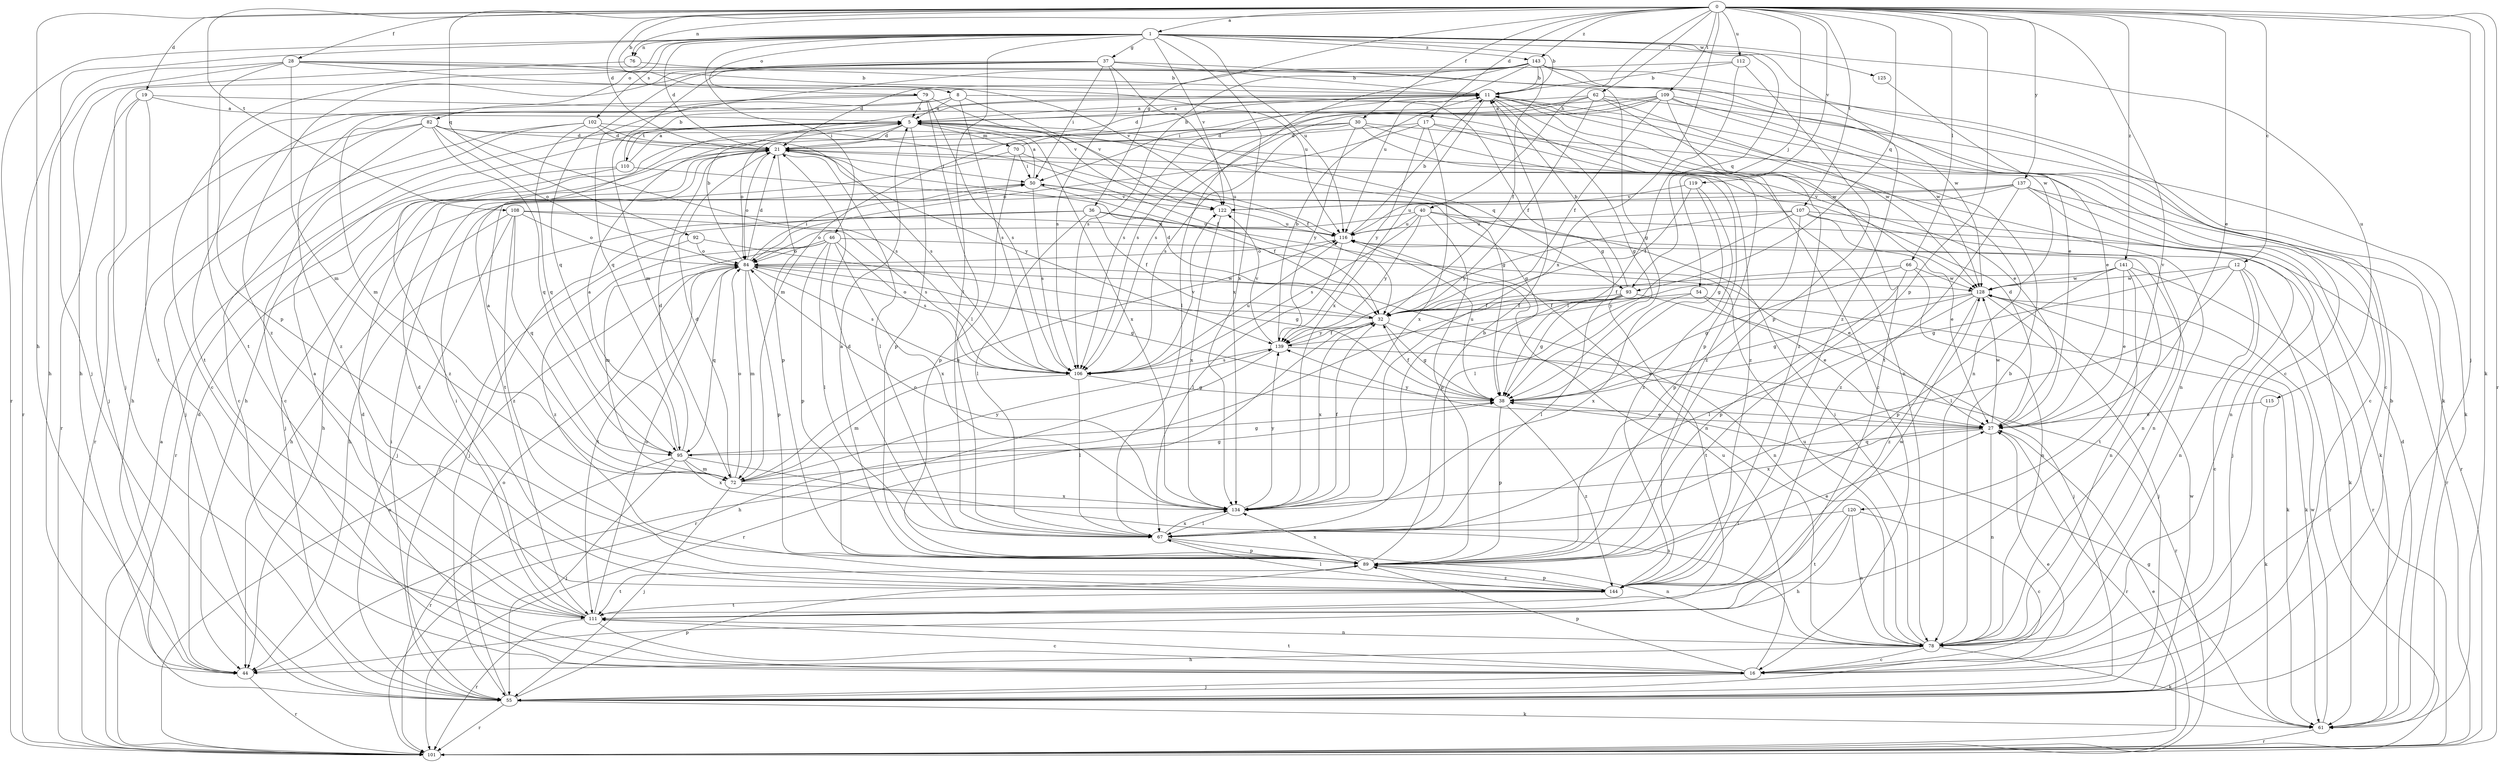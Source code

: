 strict digraph  {
0;
1;
5;
8;
11;
12;
16;
17;
19;
21;
27;
28;
30;
32;
36;
37;
38;
40;
44;
46;
50;
54;
55;
61;
62;
66;
67;
70;
72;
76;
78;
79;
82;
84;
89;
92;
93;
95;
101;
102;
106;
107;
108;
109;
110;
111;
112;
115;
116;
119;
120;
122;
125;
128;
134;
137;
139;
141;
143;
144;
0 -> 1  [label=a];
0 -> 8  [label=b];
0 -> 12  [label=c];
0 -> 17  [label=d];
0 -> 19  [label=d];
0 -> 21  [label=d];
0 -> 27  [label=e];
0 -> 28  [label=f];
0 -> 30  [label=f];
0 -> 36  [label=g];
0 -> 40  [label=h];
0 -> 44  [label=h];
0 -> 54  [label=j];
0 -> 55  [label=j];
0 -> 61  [label=k];
0 -> 62  [label=l];
0 -> 66  [label=l];
0 -> 76  [label=n];
0 -> 89  [label=p];
0 -> 92  [label=q];
0 -> 93  [label=q];
0 -> 101  [label=r];
0 -> 107  [label=t];
0 -> 108  [label=t];
0 -> 109  [label=t];
0 -> 112  [label=u];
0 -> 119  [label=v];
0 -> 120  [label=v];
0 -> 134  [label=x];
0 -> 137  [label=y];
0 -> 141  [label=z];
0 -> 143  [label=z];
1 -> 11  [label=b];
1 -> 21  [label=d];
1 -> 37  [label=g];
1 -> 46  [label=i];
1 -> 55  [label=j];
1 -> 67  [label=l];
1 -> 76  [label=n];
1 -> 79  [label=o];
1 -> 82  [label=o];
1 -> 93  [label=q];
1 -> 101  [label=r];
1 -> 102  [label=s];
1 -> 115  [label=u];
1 -> 116  [label=u];
1 -> 122  [label=v];
1 -> 125  [label=w];
1 -> 134  [label=x];
1 -> 143  [label=z];
1 -> 144  [label=z];
5 -> 21  [label=d];
5 -> 32  [label=f];
5 -> 38  [label=g];
5 -> 70  [label=m];
5 -> 84  [label=o];
5 -> 89  [label=p];
5 -> 93  [label=q];
5 -> 110  [label=t];
5 -> 134  [label=x];
8 -> 5  [label=a];
8 -> 38  [label=g];
8 -> 72  [label=m];
8 -> 106  [label=s];
8 -> 122  [label=v];
8 -> 144  [label=z];
11 -> 5  [label=a];
11 -> 16  [label=c];
11 -> 38  [label=g];
11 -> 78  [label=n];
11 -> 106  [label=s];
11 -> 128  [label=w];
11 -> 134  [label=x];
12 -> 16  [label=c];
12 -> 38  [label=g];
12 -> 67  [label=l];
12 -> 78  [label=n];
12 -> 101  [label=r];
12 -> 128  [label=w];
16 -> 21  [label=d];
16 -> 55  [label=j];
16 -> 89  [label=p];
16 -> 111  [label=t];
16 -> 116  [label=u];
17 -> 21  [label=d];
17 -> 78  [label=n];
17 -> 84  [label=o];
17 -> 134  [label=x];
17 -> 139  [label=y];
17 -> 144  [label=z];
19 -> 5  [label=a];
19 -> 55  [label=j];
19 -> 78  [label=n];
19 -> 101  [label=r];
19 -> 111  [label=t];
21 -> 50  [label=i];
21 -> 55  [label=j];
21 -> 67  [label=l];
21 -> 84  [label=o];
21 -> 89  [label=p];
21 -> 139  [label=y];
27 -> 21  [label=d];
27 -> 78  [label=n];
27 -> 95  [label=q];
27 -> 101  [label=r];
27 -> 128  [label=w];
27 -> 134  [label=x];
27 -> 139  [label=y];
28 -> 11  [label=b];
28 -> 44  [label=h];
28 -> 61  [label=k];
28 -> 72  [label=m];
28 -> 89  [label=p];
28 -> 101  [label=r];
28 -> 116  [label=u];
28 -> 122  [label=v];
30 -> 16  [label=c];
30 -> 21  [label=d];
30 -> 44  [label=h];
30 -> 89  [label=p];
30 -> 106  [label=s];
30 -> 139  [label=y];
30 -> 144  [label=z];
32 -> 21  [label=d];
32 -> 27  [label=e];
32 -> 38  [label=g];
32 -> 84  [label=o];
32 -> 101  [label=r];
32 -> 134  [label=x];
32 -> 139  [label=y];
36 -> 32  [label=f];
36 -> 44  [label=h];
36 -> 55  [label=j];
36 -> 67  [label=l];
36 -> 78  [label=n];
36 -> 116  [label=u];
37 -> 11  [label=b];
37 -> 38  [label=g];
37 -> 50  [label=i];
37 -> 72  [label=m];
37 -> 95  [label=q];
37 -> 106  [label=s];
37 -> 111  [label=t];
37 -> 134  [label=x];
37 -> 144  [label=z];
38 -> 27  [label=e];
38 -> 32  [label=f];
38 -> 89  [label=p];
38 -> 116  [label=u];
38 -> 144  [label=z];
40 -> 78  [label=n];
40 -> 84  [label=o];
40 -> 89  [label=p];
40 -> 101  [label=r];
40 -> 106  [label=s];
40 -> 116  [label=u];
40 -> 139  [label=y];
44 -> 21  [label=d];
44 -> 101  [label=r];
46 -> 27  [label=e];
46 -> 67  [label=l];
46 -> 72  [label=m];
46 -> 84  [label=o];
46 -> 89  [label=p];
46 -> 106  [label=s];
46 -> 134  [label=x];
46 -> 144  [label=z];
50 -> 5  [label=a];
50 -> 32  [label=f];
50 -> 106  [label=s];
50 -> 122  [label=v];
54 -> 27  [label=e];
54 -> 32  [label=f];
54 -> 61  [label=k];
54 -> 134  [label=x];
55 -> 11  [label=b];
55 -> 27  [label=e];
55 -> 50  [label=i];
55 -> 61  [label=k];
55 -> 84  [label=o];
55 -> 89  [label=p];
55 -> 101  [label=r];
55 -> 128  [label=w];
61 -> 21  [label=d];
61 -> 38  [label=g];
61 -> 101  [label=r];
61 -> 128  [label=w];
62 -> 5  [label=a];
62 -> 21  [label=d];
62 -> 32  [label=f];
62 -> 61  [label=k];
62 -> 106  [label=s];
62 -> 111  [label=t];
62 -> 128  [label=w];
66 -> 32  [label=f];
66 -> 38  [label=g];
66 -> 78  [label=n];
66 -> 89  [label=p];
66 -> 128  [label=w];
67 -> 21  [label=d];
67 -> 78  [label=n];
67 -> 89  [label=p];
67 -> 134  [label=x];
70 -> 11  [label=b];
70 -> 50  [label=i];
70 -> 89  [label=p];
70 -> 111  [label=t];
70 -> 116  [label=u];
72 -> 5  [label=a];
72 -> 21  [label=d];
72 -> 38  [label=g];
72 -> 55  [label=j];
72 -> 84  [label=o];
72 -> 116  [label=u];
72 -> 134  [label=x];
72 -> 139  [label=y];
76 -> 11  [label=b];
76 -> 44  [label=h];
78 -> 11  [label=b];
78 -> 16  [label=c];
78 -> 44  [label=h];
78 -> 50  [label=i];
78 -> 61  [label=k];
78 -> 116  [label=u];
79 -> 5  [label=a];
79 -> 16  [label=c];
79 -> 67  [label=l];
79 -> 106  [label=s];
79 -> 111  [label=t];
79 -> 122  [label=v];
82 -> 16  [label=c];
82 -> 21  [label=d];
82 -> 32  [label=f];
82 -> 44  [label=h];
82 -> 84  [label=o];
82 -> 95  [label=q];
82 -> 101  [label=r];
82 -> 106  [label=s];
84 -> 11  [label=b];
84 -> 21  [label=d];
84 -> 38  [label=g];
84 -> 50  [label=i];
84 -> 72  [label=m];
84 -> 78  [label=n];
84 -> 89  [label=p];
84 -> 95  [label=q];
84 -> 106  [label=s];
84 -> 111  [label=t];
84 -> 128  [label=w];
89 -> 5  [label=a];
89 -> 11  [label=b];
89 -> 27  [label=e];
89 -> 111  [label=t];
89 -> 134  [label=x];
89 -> 144  [label=z];
92 -> 38  [label=g];
92 -> 55  [label=j];
92 -> 84  [label=o];
93 -> 11  [label=b];
93 -> 32  [label=f];
93 -> 38  [label=g];
93 -> 55  [label=j];
93 -> 67  [label=l];
93 -> 101  [label=r];
93 -> 111  [label=t];
95 -> 5  [label=a];
95 -> 21  [label=d];
95 -> 38  [label=g];
95 -> 55  [label=j];
95 -> 72  [label=m];
95 -> 78  [label=n];
95 -> 101  [label=r];
95 -> 134  [label=x];
101 -> 5  [label=a];
101 -> 27  [label=e];
101 -> 84  [label=o];
102 -> 16  [label=c];
102 -> 21  [label=d];
102 -> 27  [label=e];
102 -> 55  [label=j];
102 -> 95  [label=q];
102 -> 106  [label=s];
106 -> 38  [label=g];
106 -> 67  [label=l];
106 -> 72  [label=m];
106 -> 116  [label=u];
106 -> 122  [label=v];
107 -> 27  [label=e];
107 -> 55  [label=j];
107 -> 67  [label=l];
107 -> 78  [label=n];
107 -> 89  [label=p];
107 -> 116  [label=u];
107 -> 139  [label=y];
108 -> 44  [label=h];
108 -> 55  [label=j];
108 -> 84  [label=o];
108 -> 95  [label=q];
108 -> 106  [label=s];
108 -> 116  [label=u];
108 -> 144  [label=z];
109 -> 5  [label=a];
109 -> 16  [label=c];
109 -> 27  [label=e];
109 -> 32  [label=f];
109 -> 50  [label=i];
109 -> 72  [label=m];
109 -> 106  [label=s];
109 -> 128  [label=w];
109 -> 144  [label=z];
110 -> 5  [label=a];
110 -> 11  [label=b];
110 -> 38  [label=g];
110 -> 101  [label=r];
110 -> 144  [label=z];
111 -> 5  [label=a];
111 -> 16  [label=c];
111 -> 21  [label=d];
111 -> 50  [label=i];
111 -> 78  [label=n];
111 -> 84  [label=o];
111 -> 101  [label=r];
112 -> 11  [label=b];
112 -> 21  [label=d];
112 -> 67  [label=l];
112 -> 89  [label=p];
115 -> 27  [label=e];
115 -> 61  [label=k];
116 -> 11  [label=b];
116 -> 61  [label=k];
116 -> 67  [label=l];
116 -> 84  [label=o];
119 -> 32  [label=f];
119 -> 38  [label=g];
119 -> 122  [label=v];
119 -> 144  [label=z];
120 -> 16  [label=c];
120 -> 44  [label=h];
120 -> 67  [label=l];
120 -> 78  [label=n];
120 -> 111  [label=t];
122 -> 116  [label=u];
122 -> 134  [label=x];
125 -> 128  [label=w];
128 -> 32  [label=f];
128 -> 38  [label=g];
128 -> 55  [label=j];
128 -> 61  [label=k];
128 -> 67  [label=l];
128 -> 144  [label=z];
134 -> 32  [label=f];
134 -> 67  [label=l];
134 -> 84  [label=o];
134 -> 139  [label=y];
137 -> 44  [label=h];
137 -> 61  [label=k];
137 -> 78  [label=n];
137 -> 101  [label=r];
137 -> 116  [label=u];
137 -> 122  [label=v];
137 -> 144  [label=z];
139 -> 11  [label=b];
139 -> 32  [label=f];
139 -> 44  [label=h];
139 -> 101  [label=r];
139 -> 106  [label=s];
139 -> 122  [label=v];
141 -> 27  [label=e];
141 -> 78  [label=n];
141 -> 89  [label=p];
141 -> 101  [label=r];
141 -> 111  [label=t];
141 -> 128  [label=w];
141 -> 139  [label=y];
143 -> 11  [label=b];
143 -> 16  [label=c];
143 -> 27  [label=e];
143 -> 32  [label=f];
143 -> 55  [label=j];
143 -> 67  [label=l];
143 -> 95  [label=q];
143 -> 106  [label=s];
143 -> 116  [label=u];
143 -> 128  [label=w];
144 -> 67  [label=l];
144 -> 89  [label=p];
144 -> 111  [label=t];
144 -> 128  [label=w];
}
